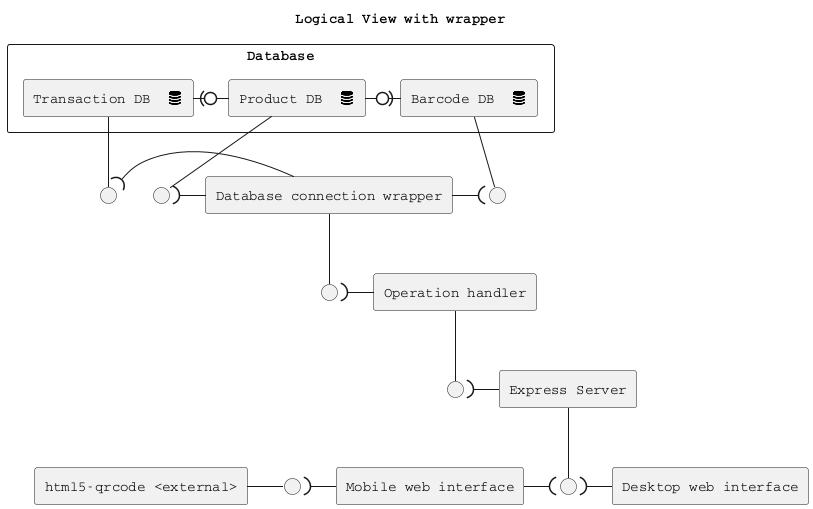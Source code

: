 @startuml
skinparam componentStyle rectangle

!include <tupadr3/font-awesome/database>

title Logical View with wrapper

[html5-qrcode <external>] as QR
interface " " as QRI
QR - QRI

component Database {
   component [Product DB  <$database{scale=0.33}>] as PDB
   component [Transaction DB  <$database{scale=0.33}>] as TDB
   component [Barcode DB  <$database{scale=0.33}>] as BDB

   BDB -left(0- PDB
   TDB -right(0- PDB
}
interface " " as PDBI
PDB -down- PDBI
interface " " as BDBI
BDB -down- BDBI
interface " " as TDBI
TDB -down- TDBI

[Desktop web interface] as DWI
[Mobile web interface] as MWI
[Operation handler] as OH
interface " " as OHI
OH -down- OHI

[Express Server] as ES
interface " " as ESI
ES -down- ESI

[Database connection wrapper] as DCW
interface " " as DCWI
DCW -down- DCWI


DCW -left( PDBI
DCW -down( BDBI
DCW -up( TDBI


OH -up( DCWI


ES -up( OHI

DWI -left( ESI

MWI -right( ESI
QRI )- MWI




skinparam monochrome true
skinparam shadowing false
skinparam defaultFontName Courier
@enduml